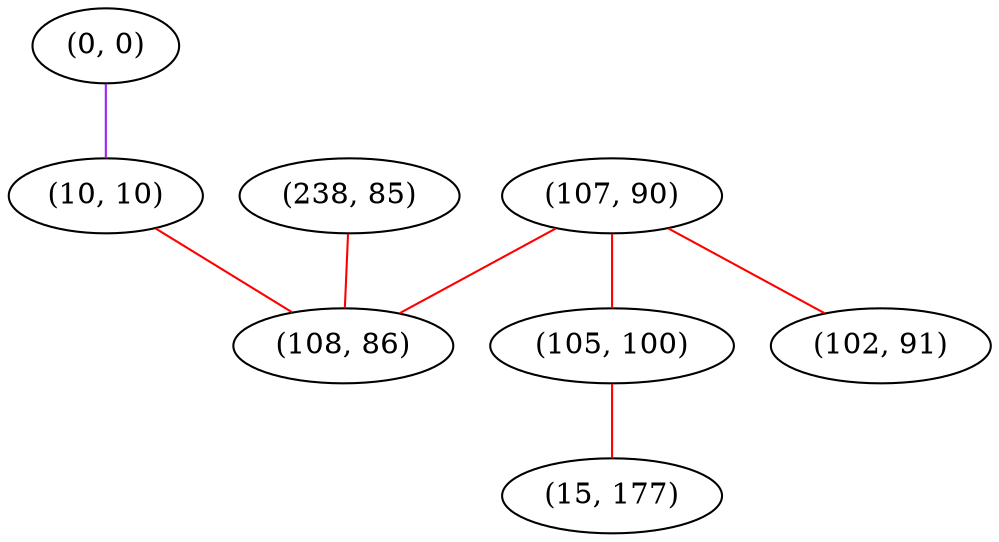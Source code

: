 graph "" {
"(0, 0)";
"(238, 85)";
"(10, 10)";
"(107, 90)";
"(105, 100)";
"(102, 91)";
"(108, 86)";
"(15, 177)";
"(0, 0)" -- "(10, 10)"  [color=purple, key=0, weight=4];
"(238, 85)" -- "(108, 86)"  [color=red, key=0, weight=1];
"(10, 10)" -- "(108, 86)"  [color=red, key=0, weight=1];
"(107, 90)" -- "(102, 91)"  [color=red, key=0, weight=1];
"(107, 90)" -- "(108, 86)"  [color=red, key=0, weight=1];
"(107, 90)" -- "(105, 100)"  [color=red, key=0, weight=1];
"(105, 100)" -- "(15, 177)"  [color=red, key=0, weight=1];
}
